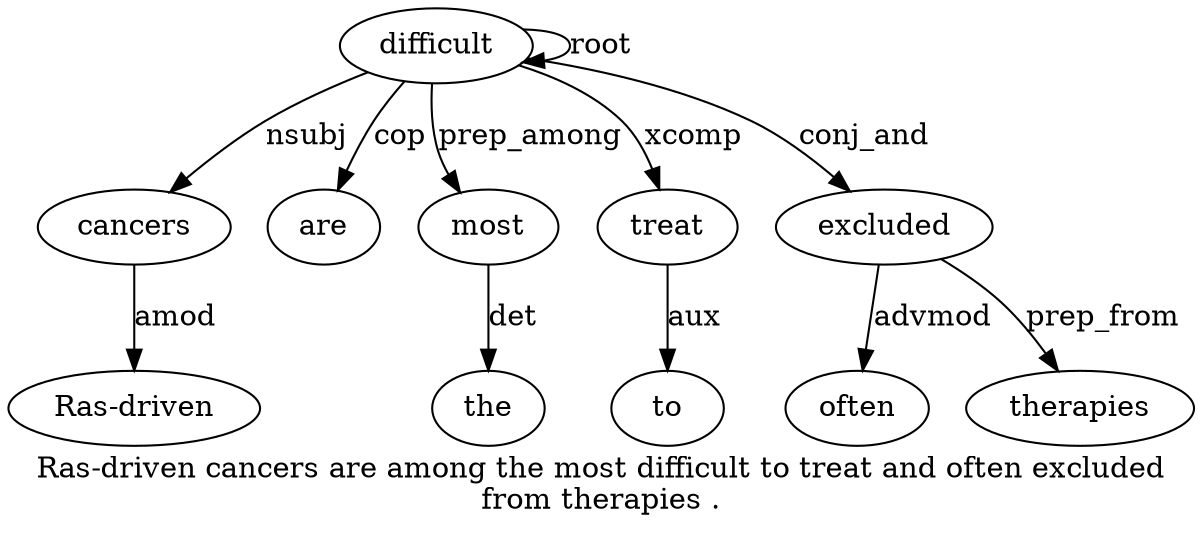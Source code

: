 digraph "Ras-driven cancers are among the most difficult to treat and often excluded from therapies ." {
label="Ras-driven cancers are among the most difficult to treat and often excluded
from therapies .";
cancers2 [style=filled, fillcolor=white, label=cancers];
"Ras-driven1" [style=filled, fillcolor=white, label="Ras-driven"];
cancers2 -> "Ras-driven1"  [label=amod];
difficult7 [style=filled, fillcolor=white, label=difficult];
difficult7 -> cancers2  [label=nsubj];
are3 [style=filled, fillcolor=white, label=are];
difficult7 -> are3  [label=cop];
most6 [style=filled, fillcolor=white, label=most];
the5 [style=filled, fillcolor=white, label=the];
most6 -> the5  [label=det];
difficult7 -> most6  [label=prep_among];
difficult7 -> difficult7  [label=root];
treat9 [style=filled, fillcolor=white, label=treat];
to8 [style=filled, fillcolor=white, label=to];
treat9 -> to8  [label=aux];
difficult7 -> treat9  [label=xcomp];
excluded12 [style=filled, fillcolor=white, label=excluded];
often11 [style=filled, fillcolor=white, label=often];
excluded12 -> often11  [label=advmod];
difficult7 -> excluded12  [label=conj_and];
therapies14 [style=filled, fillcolor=white, label=therapies];
excluded12 -> therapies14  [label=prep_from];
}
